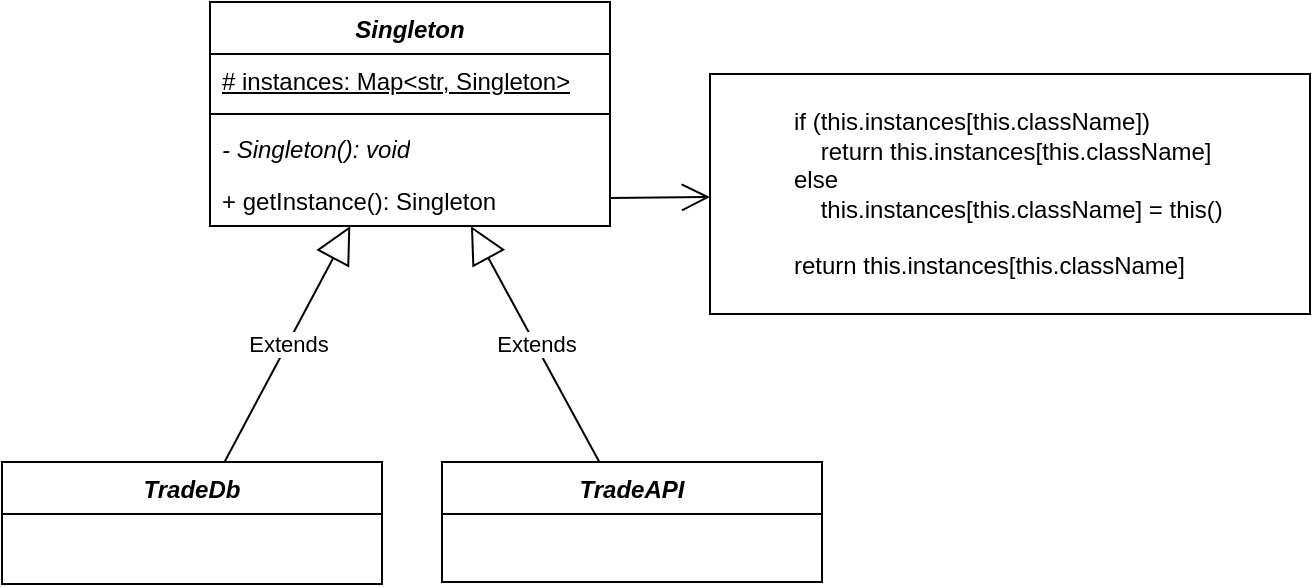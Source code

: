 <mxfile version="21.3.2" type="github">
  <diagram id="C5RBs43oDa-KdzZeNtuy" name="Page-1">
    <mxGraphModel dx="703" dy="438" grid="1" gridSize="10" guides="1" tooltips="1" connect="1" arrows="1" fold="1" page="1" pageScale="1" pageWidth="827" pageHeight="1169" math="0" shadow="0">
      <root>
        <mxCell id="WIyWlLk6GJQsqaUBKTNV-0" />
        <mxCell id="WIyWlLk6GJQsqaUBKTNV-1" parent="WIyWlLk6GJQsqaUBKTNV-0" />
        <mxCell id="xTqRqaEfE7LIYwTqel3B-37" value="&lt;i&gt;TradeDb&lt;/i&gt;" style="swimlane;fontStyle=1;align=center;verticalAlign=top;childLayout=stackLayout;horizontal=1;startSize=26;horizontalStack=0;resizeParent=1;resizeParentMax=0;resizeLast=0;collapsible=1;marginBottom=0;whiteSpace=wrap;html=1;" vertex="1" parent="WIyWlLk6GJQsqaUBKTNV-1">
          <mxGeometry x="70" y="350" width="190" height="61" as="geometry" />
        </mxCell>
        <mxCell id="xTqRqaEfE7LIYwTqel3B-42" value="&lt;i&gt;TradeAPI&lt;/i&gt;" style="swimlane;fontStyle=1;align=center;verticalAlign=top;childLayout=stackLayout;horizontal=1;startSize=26;horizontalStack=0;resizeParent=1;resizeParentMax=0;resizeLast=0;collapsible=1;marginBottom=0;whiteSpace=wrap;html=1;" vertex="1" parent="WIyWlLk6GJQsqaUBKTNV-1">
          <mxGeometry x="290" y="350" width="190" height="60" as="geometry" />
        </mxCell>
        <mxCell id="xTqRqaEfE7LIYwTqel3B-65" value="Extends" style="endArrow=block;endSize=16;endFill=0;html=1;rounded=0;" edge="1" parent="WIyWlLk6GJQsqaUBKTNV-1" source="xTqRqaEfE7LIYwTqel3B-37" target="xTqRqaEfE7LIYwTqel3B-46">
          <mxGeometry width="160" relative="1" as="geometry">
            <mxPoint x="160" y="260" as="sourcePoint" />
            <mxPoint x="208.542" y="302.0" as="targetPoint" />
          </mxGeometry>
        </mxCell>
        <mxCell id="xTqRqaEfE7LIYwTqel3B-66" value="Extends" style="endArrow=block;endSize=16;endFill=0;html=1;rounded=0;" edge="1" parent="WIyWlLk6GJQsqaUBKTNV-1" source="xTqRqaEfE7LIYwTqel3B-42" target="xTqRqaEfE7LIYwTqel3B-46">
          <mxGeometry width="160" relative="1" as="geometry">
            <mxPoint x="202" y="360" as="sourcePoint" />
            <mxPoint x="253.673" y="302.0" as="targetPoint" />
          </mxGeometry>
        </mxCell>
        <mxCell id="xTqRqaEfE7LIYwTqel3B-78" value="" style="group" vertex="1" connectable="0" parent="WIyWlLk6GJQsqaUBKTNV-1">
          <mxGeometry x="174" y="120" width="550" height="156" as="geometry" />
        </mxCell>
        <mxCell id="xTqRqaEfE7LIYwTqel3B-46" value="&lt;i&gt;Singleton&lt;/i&gt;" style="swimlane;fontStyle=1;align=center;verticalAlign=top;childLayout=stackLayout;horizontal=1;startSize=26;horizontalStack=0;resizeParent=1;resizeParentMax=0;resizeLast=0;collapsible=1;marginBottom=0;whiteSpace=wrap;html=1;" vertex="1" parent="xTqRqaEfE7LIYwTqel3B-78">
          <mxGeometry width="200" height="112" as="geometry" />
        </mxCell>
        <mxCell id="xTqRqaEfE7LIYwTqel3B-47" value="&lt;u&gt;# instances: Map&amp;lt;str, Singleton&amp;gt;&lt;/u&gt;" style="text;strokeColor=none;fillColor=none;align=left;verticalAlign=top;spacingLeft=4;spacingRight=4;overflow=hidden;rotatable=0;points=[[0,0.5],[1,0.5]];portConstraint=eastwest;whiteSpace=wrap;html=1;" vertex="1" parent="xTqRqaEfE7LIYwTqel3B-46">
          <mxGeometry y="26" width="200" height="26" as="geometry" />
        </mxCell>
        <mxCell id="xTqRqaEfE7LIYwTqel3B-48" value="" style="line;strokeWidth=1;fillColor=none;align=left;verticalAlign=middle;spacingTop=-1;spacingLeft=3;spacingRight=3;rotatable=0;labelPosition=right;points=[];portConstraint=eastwest;strokeColor=inherit;" vertex="1" parent="xTqRqaEfE7LIYwTqel3B-46">
          <mxGeometry y="52" width="200" height="8" as="geometry" />
        </mxCell>
        <mxCell id="xTqRqaEfE7LIYwTqel3B-76" value="&lt;i&gt;- Singleton(): void&lt;/i&gt;" style="text;strokeColor=none;fillColor=none;align=left;verticalAlign=top;spacingLeft=4;spacingRight=4;overflow=hidden;rotatable=0;points=[[0,0.5],[1,0.5]];portConstraint=eastwest;whiteSpace=wrap;html=1;" vertex="1" parent="xTqRqaEfE7LIYwTqel3B-46">
          <mxGeometry y="60" width="200" height="26" as="geometry" />
        </mxCell>
        <mxCell id="xTqRqaEfE7LIYwTqel3B-77" value="+ getInstance(): Singleton" style="text;strokeColor=none;fillColor=none;align=left;verticalAlign=top;spacingLeft=4;spacingRight=4;overflow=hidden;rotatable=0;points=[[0,0.5],[1,0.5]];portConstraint=eastwest;whiteSpace=wrap;html=1;" vertex="1" parent="xTqRqaEfE7LIYwTqel3B-46">
          <mxGeometry y="86" width="200" height="26" as="geometry" />
        </mxCell>
        <mxCell id="xTqRqaEfE7LIYwTqel3B-52" value="&lt;blockquote style=&quot;margin: 0 0 0 40px; border: none; padding: 0px;&quot;&gt;&lt;div style=&quot;&quot;&gt;&lt;span style=&quot;background-color: initial;&quot;&gt;if (this.instances[this.className])&lt;/span&gt;&lt;/div&gt;&lt;span style=&quot;&quot;&gt;&lt;span style=&quot;&quot;&gt;&lt;span style=&quot;white-space: pre;&quot;&gt;&amp;nbsp;&amp;nbsp;&amp;nbsp;&amp;nbsp;&lt;/span&gt;&lt;/span&gt;return this.instances[this.className]&lt;br&gt;&lt;/span&gt;&lt;span style=&quot;&quot;&gt;else&lt;br&gt;&lt;/span&gt;&lt;span style=&quot;&quot;&gt;&lt;span style=&quot;&quot;&gt;&lt;span style=&quot;white-space: pre;&quot;&gt;&amp;nbsp;&amp;nbsp;&amp;nbsp;&amp;nbsp;&lt;/span&gt;&lt;/span&gt;this.instances[this.className] = this()&lt;/span&gt;&lt;/blockquote&gt;&lt;blockquote style=&quot;margin: 0 0 0 40px; border: none; padding: 0px;&quot;&gt;&lt;br&gt;&lt;/blockquote&gt;&lt;blockquote style=&quot;margin: 0 0 0 40px; border: none; padding: 0px;&quot;&gt;return this.instances[this.className]&lt;span style=&quot;&quot;&gt;&lt;br&gt;&lt;/span&gt;&lt;/blockquote&gt;" style="html=1;whiteSpace=wrap;align=left;" vertex="1" parent="xTqRqaEfE7LIYwTqel3B-78">
          <mxGeometry x="250" y="36" width="300" height="120" as="geometry" />
        </mxCell>
        <mxCell id="xTqRqaEfE7LIYwTqel3B-54" value="" style="endArrow=open;endFill=1;endSize=12;html=1;rounded=0;" edge="1" parent="xTqRqaEfE7LIYwTqel3B-78" source="xTqRqaEfE7LIYwTqel3B-77" target="xTqRqaEfE7LIYwTqel3B-52">
          <mxGeometry width="160" relative="1" as="geometry">
            <mxPoint x="180" y="87" as="sourcePoint" />
            <mxPoint x="340" y="87" as="targetPoint" />
          </mxGeometry>
        </mxCell>
      </root>
    </mxGraphModel>
  </diagram>
</mxfile>
